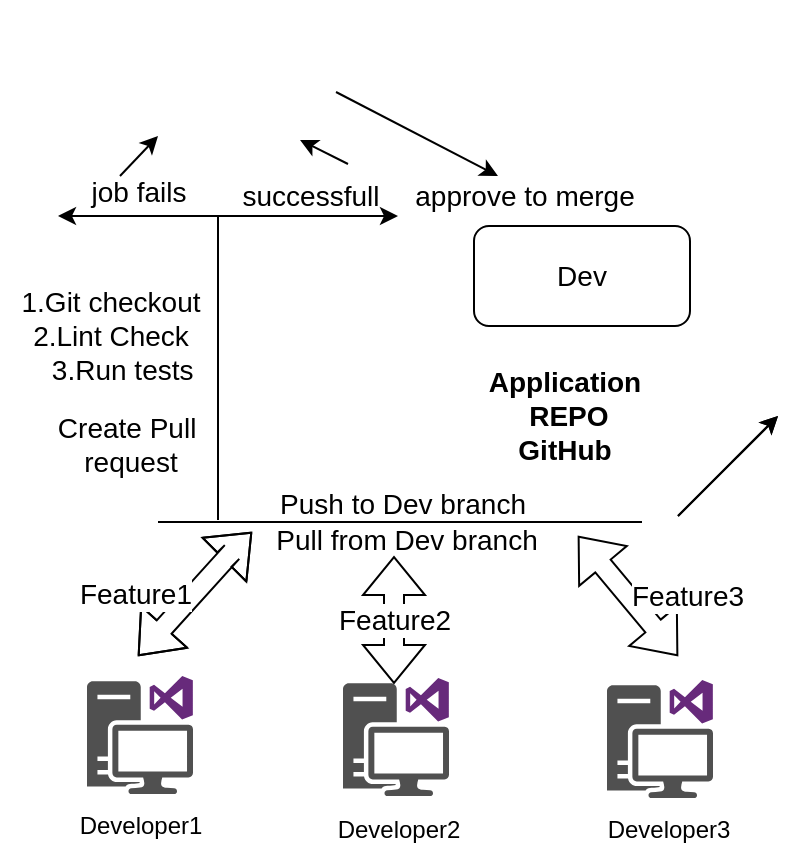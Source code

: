 <mxfile version="17.4.5" type="github" pages="2">
  <diagram id="NObHTL3DqPp1tpmNEmtb" name="Page-1">
    <mxGraphModel dx="1350" dy="773" grid="1" gridSize="10" guides="1" tooltips="1" connect="1" arrows="1" fold="1" page="1" pageScale="1" pageWidth="827" pageHeight="1169" math="0" shadow="0">
      <root>
        <mxCell id="0" />
        <mxCell id="1" parent="0" />
        <mxCell id="QOIeR0Ajo9bh3W5s2EL1-7" value="Developer1" style="text;html=1;align=center;verticalAlign=middle;resizable=0;points=[];autosize=1;strokeColor=none;fillColor=none;" vertex="1" parent="1">
          <mxGeometry x="81" y="575" width="80" height="20" as="geometry" />
        </mxCell>
        <mxCell id="QOIeR0Ajo9bh3W5s2EL1-8" value="Developer2" style="text;html=1;align=center;verticalAlign=middle;resizable=0;points=[];autosize=1;strokeColor=none;fillColor=none;" vertex="1" parent="1">
          <mxGeometry x="210" y="577" width="80" height="20" as="geometry" />
        </mxCell>
        <mxCell id="QOIeR0Ajo9bh3W5s2EL1-9" value="Developer3" style="text;html=1;align=center;verticalAlign=middle;resizable=0;points=[];autosize=1;strokeColor=none;fillColor=none;" vertex="1" parent="1">
          <mxGeometry x="345" y="577" width="80" height="20" as="geometry" />
        </mxCell>
        <mxCell id="QOIeR0Ajo9bh3W5s2EL1-12" value="" style="sketch=0;pointerEvents=1;shadow=0;dashed=0;html=1;strokeColor=none;fillColor=#505050;labelPosition=center;verticalLabelPosition=bottom;verticalAlign=top;outlineConnect=0;align=center;shape=mxgraph.office.devices.workstation_visual_studio;" vertex="1" parent="1">
          <mxGeometry x="94.5" y="510" width="53" height="59" as="geometry" />
        </mxCell>
        <mxCell id="QOIeR0Ajo9bh3W5s2EL1-13" value="" style="sketch=0;pointerEvents=1;shadow=0;dashed=0;html=1;strokeColor=none;fillColor=#505050;labelPosition=center;verticalLabelPosition=bottom;verticalAlign=top;outlineConnect=0;align=center;shape=mxgraph.office.devices.workstation_visual_studio;" vertex="1" parent="1">
          <mxGeometry x="222.5" y="511" width="53" height="59" as="geometry" />
        </mxCell>
        <mxCell id="QOIeR0Ajo9bh3W5s2EL1-14" value="" style="sketch=0;pointerEvents=1;shadow=0;dashed=0;html=1;strokeColor=none;fillColor=#505050;labelPosition=center;verticalLabelPosition=bottom;verticalAlign=top;outlineConnect=0;align=center;shape=mxgraph.office.devices.workstation_visual_studio;" vertex="1" parent="1">
          <mxGeometry x="354.5" y="512" width="53" height="59" as="geometry" />
        </mxCell>
        <mxCell id="QOIeR0Ajo9bh3W5s2EL1-25" value="&lt;h1&gt;&lt;br&gt;&lt;/h1&gt;" style="shape=image;html=1;verticalAlign=top;verticalLabelPosition=bottom;labelBackgroundColor=#ffffff;imageAspect=0;aspect=fixed;image=https://cdn3.iconfinder.com/data/icons/social-media-2068/64/_github-128.png;align=left;" vertex="1" parent="1">
          <mxGeometry x="212" y="335" width="78" height="78" as="geometry" />
        </mxCell>
        <mxCell id="QOIeR0Ajo9bh3W5s2EL1-26" value="&lt;b&gt;Application&lt;br&gt;&amp;nbsp;REPO&lt;br&gt;GitHub&lt;br&gt;&lt;/b&gt;" style="text;html=1;align=center;verticalAlign=middle;resizable=0;points=[];autosize=1;strokeColor=none;fillColor=none;fontSize=14;fontFamily=Helvetica;" vertex="1" parent="1">
          <mxGeometry x="288" y="350" width="90" height="60" as="geometry" />
        </mxCell>
        <mxCell id="QOIeR0Ajo9bh3W5s2EL1-27" value="" style="endArrow=none;html=1;rounded=0;fontFamily=Helvetica;fontSize=14;" edge="1" parent="1">
          <mxGeometry width="50" height="50" relative="1" as="geometry">
            <mxPoint x="130" y="433" as="sourcePoint" />
            <mxPoint x="372" y="433" as="targetPoint" />
          </mxGeometry>
        </mxCell>
        <mxCell id="QOIeR0Ajo9bh3W5s2EL1-28" value="Push to Dev branch" style="text;html=1;align=center;verticalAlign=middle;resizable=0;points=[];autosize=1;strokeColor=none;fillColor=none;fontSize=14;fontFamily=Helvetica;" vertex="1" parent="1">
          <mxGeometry x="182" y="414" width="140" height="20" as="geometry" />
        </mxCell>
        <mxCell id="QOIeR0Ajo9bh3W5s2EL1-30" value="" style="endArrow=none;html=1;rounded=0;fontFamily=Helvetica;fontSize=14;fontColor=none;" edge="1" parent="1">
          <mxGeometry width="50" height="50" relative="1" as="geometry">
            <mxPoint x="160" y="432" as="sourcePoint" />
            <mxPoint x="160" y="280" as="targetPoint" />
          </mxGeometry>
        </mxCell>
        <mxCell id="QOIeR0Ajo9bh3W5s2EL1-31" value="Pull from Dev branch" style="text;html=1;align=center;verticalAlign=middle;resizable=0;points=[];autosize=1;strokeColor=none;fillColor=none;fontSize=14;fontFamily=Helvetica;" vertex="1" parent="1">
          <mxGeometry x="179" y="432" width="150" height="20" as="geometry" />
        </mxCell>
        <mxCell id="QOIeR0Ajo9bh3W5s2EL1-32" value="Feature1" style="shape=flexArrow;endArrow=classic;startArrow=classic;html=1;rounded=0;fontFamily=Helvetica;fontSize=14;fontColor=none;align=right;" edge="1" parent="1">
          <mxGeometry width="100" height="100" relative="1" as="geometry">
            <mxPoint x="120" y="500" as="sourcePoint" />
            <mxPoint x="177" y="438" as="targetPoint" />
            <Array as="points">
              <mxPoint x="167" y="448" />
            </Array>
          </mxGeometry>
        </mxCell>
        <mxCell id="QOIeR0Ajo9bh3W5s2EL1-35" value="Feature2" style="shape=flexArrow;endArrow=classic;startArrow=classic;html=1;rounded=0;fontFamily=Helvetica;fontSize=14;fontColor=none;" edge="1" parent="1">
          <mxGeometry width="100" height="100" relative="1" as="geometry">
            <mxPoint x="248" y="514" as="sourcePoint" />
            <mxPoint x="248" y="450" as="targetPoint" />
          </mxGeometry>
        </mxCell>
        <mxCell id="QOIeR0Ajo9bh3W5s2EL1-37" value="Feature3" style="shape=flexArrow;endArrow=classic;startArrow=classic;html=1;rounded=0;fontFamily=Helvetica;fontSize=14;fontColor=none;align=left;" edge="1" parent="1">
          <mxGeometry width="100" height="100" relative="1" as="geometry">
            <mxPoint x="390" y="500" as="sourcePoint" />
            <mxPoint x="340" y="440" as="targetPoint" />
          </mxGeometry>
        </mxCell>
        <mxCell id="QOIeR0Ajo9bh3W5s2EL1-38" value="Create Pull&amp;nbsp;&lt;br&gt;request" style="text;html=1;align=center;verticalAlign=middle;resizable=0;points=[];autosize=1;strokeColor=none;fillColor=none;fontSize=14;fontFamily=Helvetica;" vertex="1" parent="1">
          <mxGeometry x="71" y="374" width="90" height="40" as="geometry" />
        </mxCell>
        <mxCell id="QOIeR0Ajo9bh3W5s2EL1-39" value="1.Git checkout&lt;br&gt;2.Lint Check&lt;br&gt;&amp;nbsp; &amp;nbsp; 3.Run tests&amp;nbsp;" style="text;html=1;align=center;verticalAlign=middle;resizable=0;points=[];autosize=1;strokeColor=none;fillColor=none;fontSize=14;fontFamily=Helvetica;" vertex="1" parent="1">
          <mxGeometry x="51" y="310" width="110" height="60" as="geometry" />
        </mxCell>
        <mxCell id="QOIeR0Ajo9bh3W5s2EL1-41" value="" style="endArrow=classic;startArrow=classic;html=1;rounded=0;fontFamily=Helvetica;fontSize=14;fontColor=none;" edge="1" parent="1">
          <mxGeometry width="50" height="50" relative="1" as="geometry">
            <mxPoint x="80" y="280" as="sourcePoint" />
            <mxPoint x="250" y="280" as="targetPoint" />
          </mxGeometry>
        </mxCell>
        <mxCell id="7nQZnzPYxCdb3EcRTdBK-2" value="" style="shape=image;html=1;verticalAlign=top;verticalLabelPosition=bottom;labelBackgroundColor=#ffffff;imageAspect=0;aspect=fixed;image=https://cdn1.iconfinder.com/data/icons/famous-brand-apps/100/_-07-128.png;fontFamily=Helvetica;fontSize=14;fontColor=none;" vertex="1" parent="1">
          <mxGeometry x="130" y="172" width="78" height="78" as="geometry" />
        </mxCell>
        <mxCell id="7nQZnzPYxCdb3EcRTdBK-3" value="job fails" style="text;html=1;align=center;verticalAlign=middle;resizable=0;points=[];autosize=1;strokeColor=none;fillColor=none;fontSize=14;fontFamily=Helvetica;fontColor=none;" vertex="1" parent="1">
          <mxGeometry x="90" y="258" width="60" height="20" as="geometry" />
        </mxCell>
        <mxCell id="7nQZnzPYxCdb3EcRTdBK-4" value="" style="endArrow=classic;html=1;rounded=0;fontFamily=Helvetica;fontSize=14;fontColor=none;" edge="1" parent="1">
          <mxGeometry width="50" height="50" relative="1" as="geometry">
            <mxPoint x="390" y="430" as="sourcePoint" />
            <mxPoint x="440" y="380" as="targetPoint" />
          </mxGeometry>
        </mxCell>
        <mxCell id="7nQZnzPYxCdb3EcRTdBK-6" value="successfull" style="text;html=1;align=center;verticalAlign=middle;resizable=0;points=[];autosize=1;strokeColor=none;fillColor=none;fontSize=14;fontFamily=Helvetica;fontColor=none;" vertex="1" parent="1">
          <mxGeometry x="166" y="260" width="80" height="20" as="geometry" />
        </mxCell>
        <mxCell id="7nQZnzPYxCdb3EcRTdBK-7" value="" style="endArrow=classic;html=1;rounded=0;fontFamily=Helvetica;fontSize=14;fontColor=none;" edge="1" parent="1">
          <mxGeometry width="50" height="50" relative="1" as="geometry">
            <mxPoint x="111" y="260" as="sourcePoint" />
            <mxPoint x="130" y="240" as="targetPoint" />
          </mxGeometry>
        </mxCell>
        <mxCell id="7nQZnzPYxCdb3EcRTdBK-8" value="" style="endArrow=classic;html=1;rounded=0;fontFamily=Helvetica;fontSize=14;fontColor=none;entryX=1.026;entryY=0.897;entryDx=0;entryDy=0;entryPerimeter=0;" edge="1" parent="1">
          <mxGeometry width="50" height="50" relative="1" as="geometry">
            <mxPoint x="225" y="254" as="sourcePoint" />
            <mxPoint x="201.028" y="241.966" as="targetPoint" />
          </mxGeometry>
        </mxCell>
        <mxCell id="7nQZnzPYxCdb3EcRTdBK-9" value="" style="endArrow=classic;html=1;rounded=0;fontFamily=Helvetica;fontSize=14;fontColor=none;" edge="1" parent="1">
          <mxGeometry width="50" height="50" relative="1" as="geometry">
            <mxPoint x="390" y="430" as="sourcePoint" />
            <mxPoint x="440" y="380" as="targetPoint" />
          </mxGeometry>
        </mxCell>
        <mxCell id="7nQZnzPYxCdb3EcRTdBK-10" value="" style="endArrow=classic;html=1;rounded=0;fontFamily=Helvetica;fontSize=14;fontColor=none;" edge="1" parent="1">
          <mxGeometry width="50" height="50" relative="1" as="geometry">
            <mxPoint x="219" y="218" as="sourcePoint" />
            <mxPoint x="300" y="260" as="targetPoint" />
          </mxGeometry>
        </mxCell>
        <mxCell id="7nQZnzPYxCdb3EcRTdBK-11" value="approve to merge" style="text;html=1;align=center;verticalAlign=middle;resizable=0;points=[];autosize=1;strokeColor=none;fillColor=none;fontSize=14;fontFamily=Helvetica;fontColor=none;" vertex="1" parent="1">
          <mxGeometry x="248" y="260" width="130" height="20" as="geometry" />
        </mxCell>
        <mxCell id="7nQZnzPYxCdb3EcRTdBK-13" value="Dev" style="rounded=1;whiteSpace=wrap;html=1;fontFamily=Helvetica;fontSize=14;fontColor=none;" vertex="1" parent="1">
          <mxGeometry x="288" y="285" width="108" height="50" as="geometry" />
        </mxCell>
      </root>
    </mxGraphModel>
  </diagram>
  <diagram id="-DrUBihFMBSCgufcM9-1" name="Page-2">
    <mxGraphModel dx="1350" dy="773" grid="1" gridSize="10" guides="1" tooltips="1" connect="1" arrows="1" fold="1" page="1" pageScale="1" pageWidth="827" pageHeight="1169" math="0" shadow="0">
      <root>
        <mxCell id="0" />
        <mxCell id="1" parent="0" />
      </root>
    </mxGraphModel>
  </diagram>
</mxfile>
